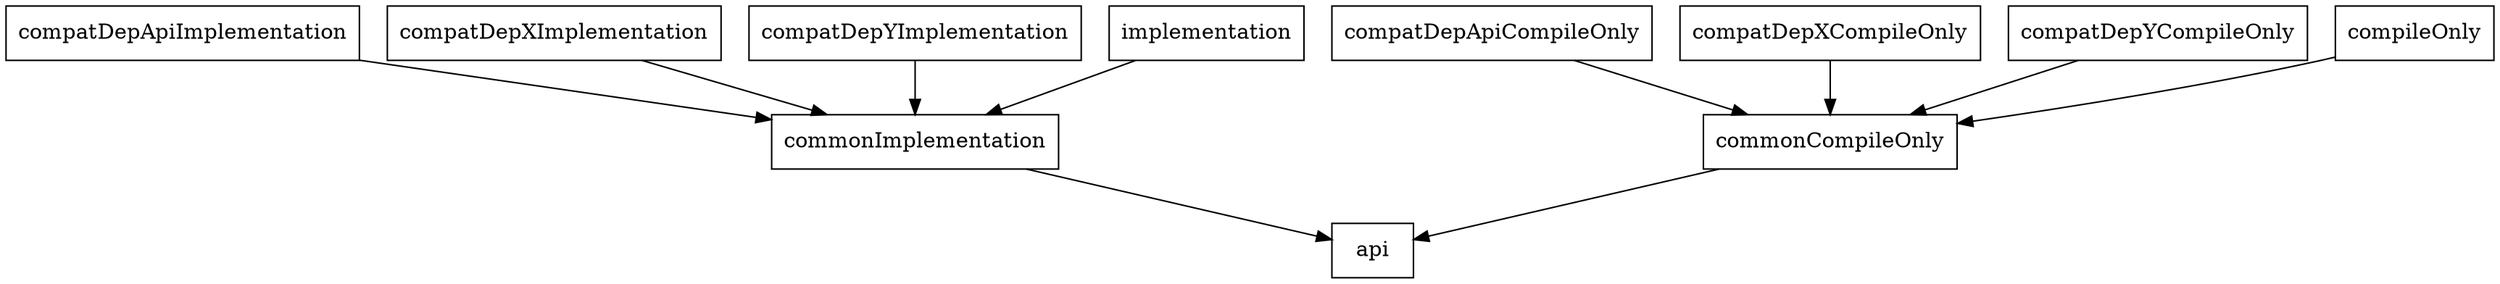 digraph configurations {
    node [shape=box]

    compatDepApiCompileOnly -> commonCompileOnly;
    compatDepXCompileOnly -> commonCompileOnly;
    compatDepYCompileOnly -> commonCompileOnly;
    compileOnly -> commonCompileOnly;
    commonCompileOnly -> api;

    compatDepApiImplementation -> commonImplementation;
    compatDepXImplementation -> commonImplementation;
    compatDepYImplementation -> commonImplementation;
    implementation -> commonImplementation;
    commonImplementation -> api;
}
